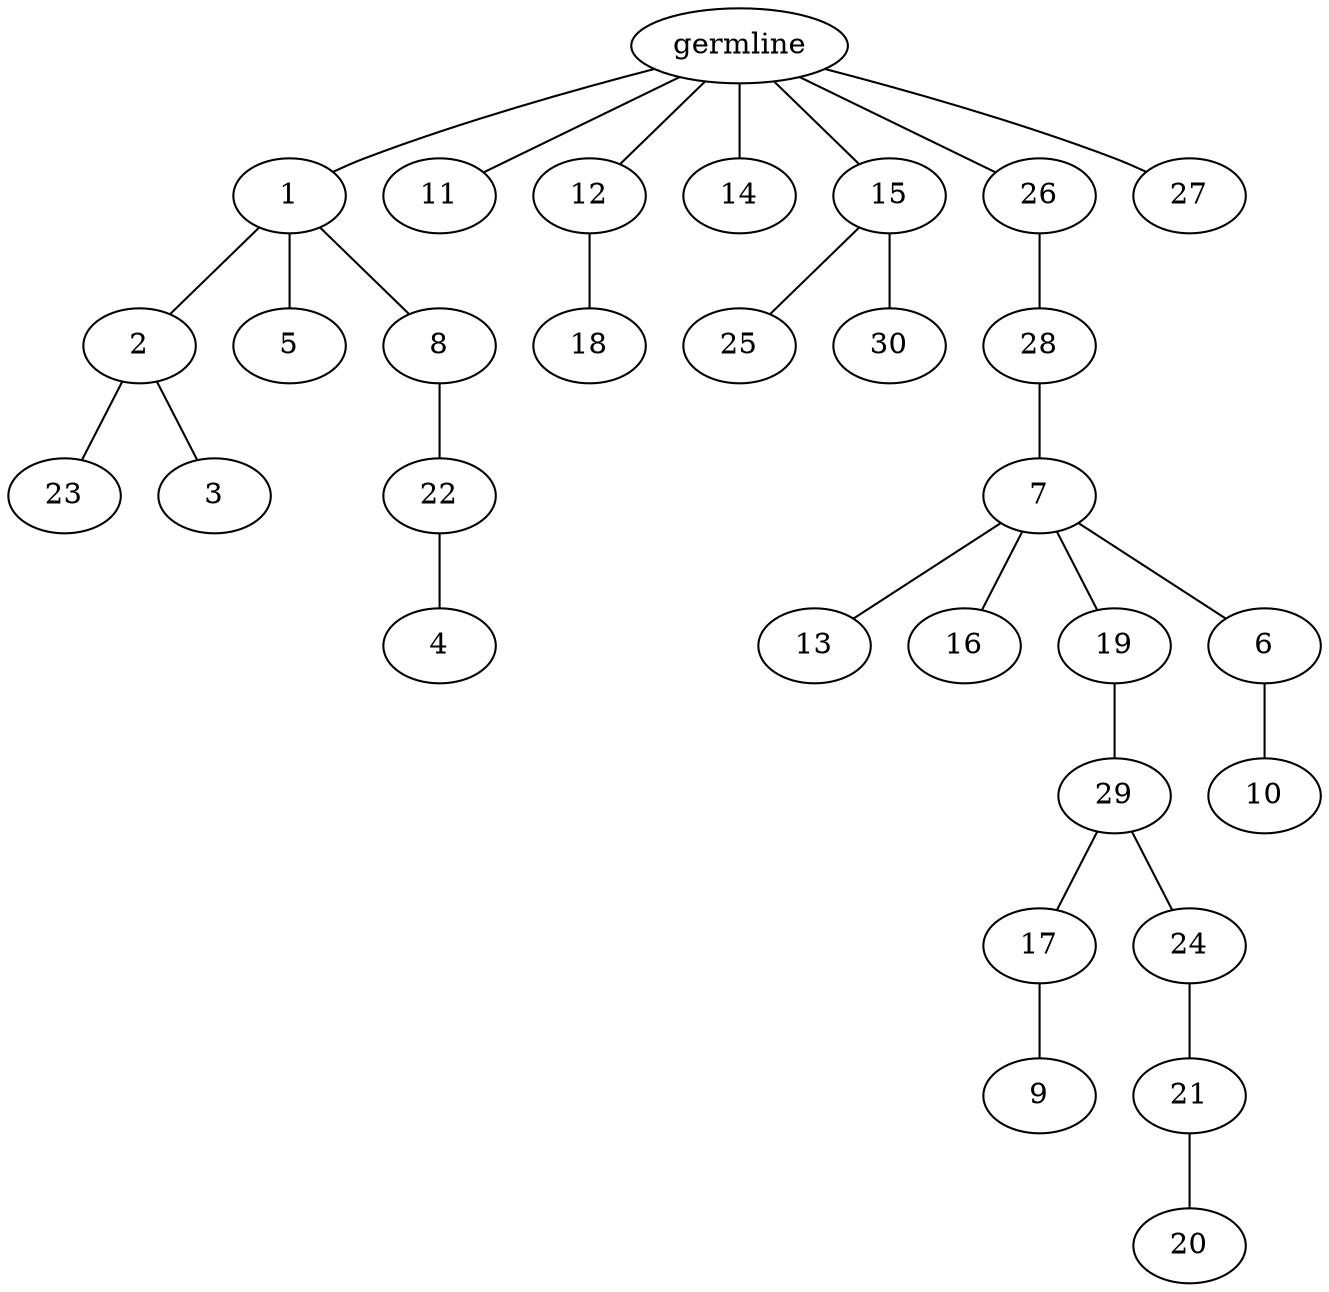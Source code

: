 graph tree {
    "140143886584320" [label="germline"];
    "140143886481920" [label="1"];
    "140143886482592" [label="2"];
    "140143886438944" [label="23"];
    "140143886438992" [label="3"];
    "140143886440096" [label="5"];
    "140143886439808" [label="8"];
    "140143886585568" [label="22"];
    "140143886480000" [label="4"];
    "140143886482400" [label="11"];
    "140143886440144" [label="12"];
    "140143886440384" [label="18"];
    "140143886441104" [label="14"];
    "140143886440624" [label="15"];
    "140143886440192" [label="25"];
    "140143886440528" [label="30"];
    "140143886441680" [label="26"];
    "140143886441008" [label="28"];
    "140143886441344" [label="7"];
    "140143886441872" [label="13"];
    "140143886441488" [label="16"];
    "140143886441920" [label="19"];
    "140143886442304" [label="29"];
    "140143886491808" [label="17"];
    "140143886492240" [label="9"];
    "140143886492768" [label="24"];
    "140143886492384" [label="21"];
    "140143879734416" [label="20"];
    "140143886441968" [label="6"];
    "140143886493056" [label="10"];
    "140143886441728" [label="27"];
    "140143886584320" -- "140143886481920";
    "140143886584320" -- "140143886482400";
    "140143886584320" -- "140143886440144";
    "140143886584320" -- "140143886441104";
    "140143886584320" -- "140143886440624";
    "140143886584320" -- "140143886441680";
    "140143886584320" -- "140143886441728";
    "140143886481920" -- "140143886482592";
    "140143886481920" -- "140143886440096";
    "140143886481920" -- "140143886439808";
    "140143886482592" -- "140143886438944";
    "140143886482592" -- "140143886438992";
    "140143886439808" -- "140143886585568";
    "140143886585568" -- "140143886480000";
    "140143886440144" -- "140143886440384";
    "140143886440624" -- "140143886440192";
    "140143886440624" -- "140143886440528";
    "140143886441680" -- "140143886441008";
    "140143886441008" -- "140143886441344";
    "140143886441344" -- "140143886441872";
    "140143886441344" -- "140143886441488";
    "140143886441344" -- "140143886441920";
    "140143886441344" -- "140143886441968";
    "140143886441920" -- "140143886442304";
    "140143886442304" -- "140143886491808";
    "140143886442304" -- "140143886492768";
    "140143886491808" -- "140143886492240";
    "140143886492768" -- "140143886492384";
    "140143886492384" -- "140143879734416";
    "140143886441968" -- "140143886493056";
}
